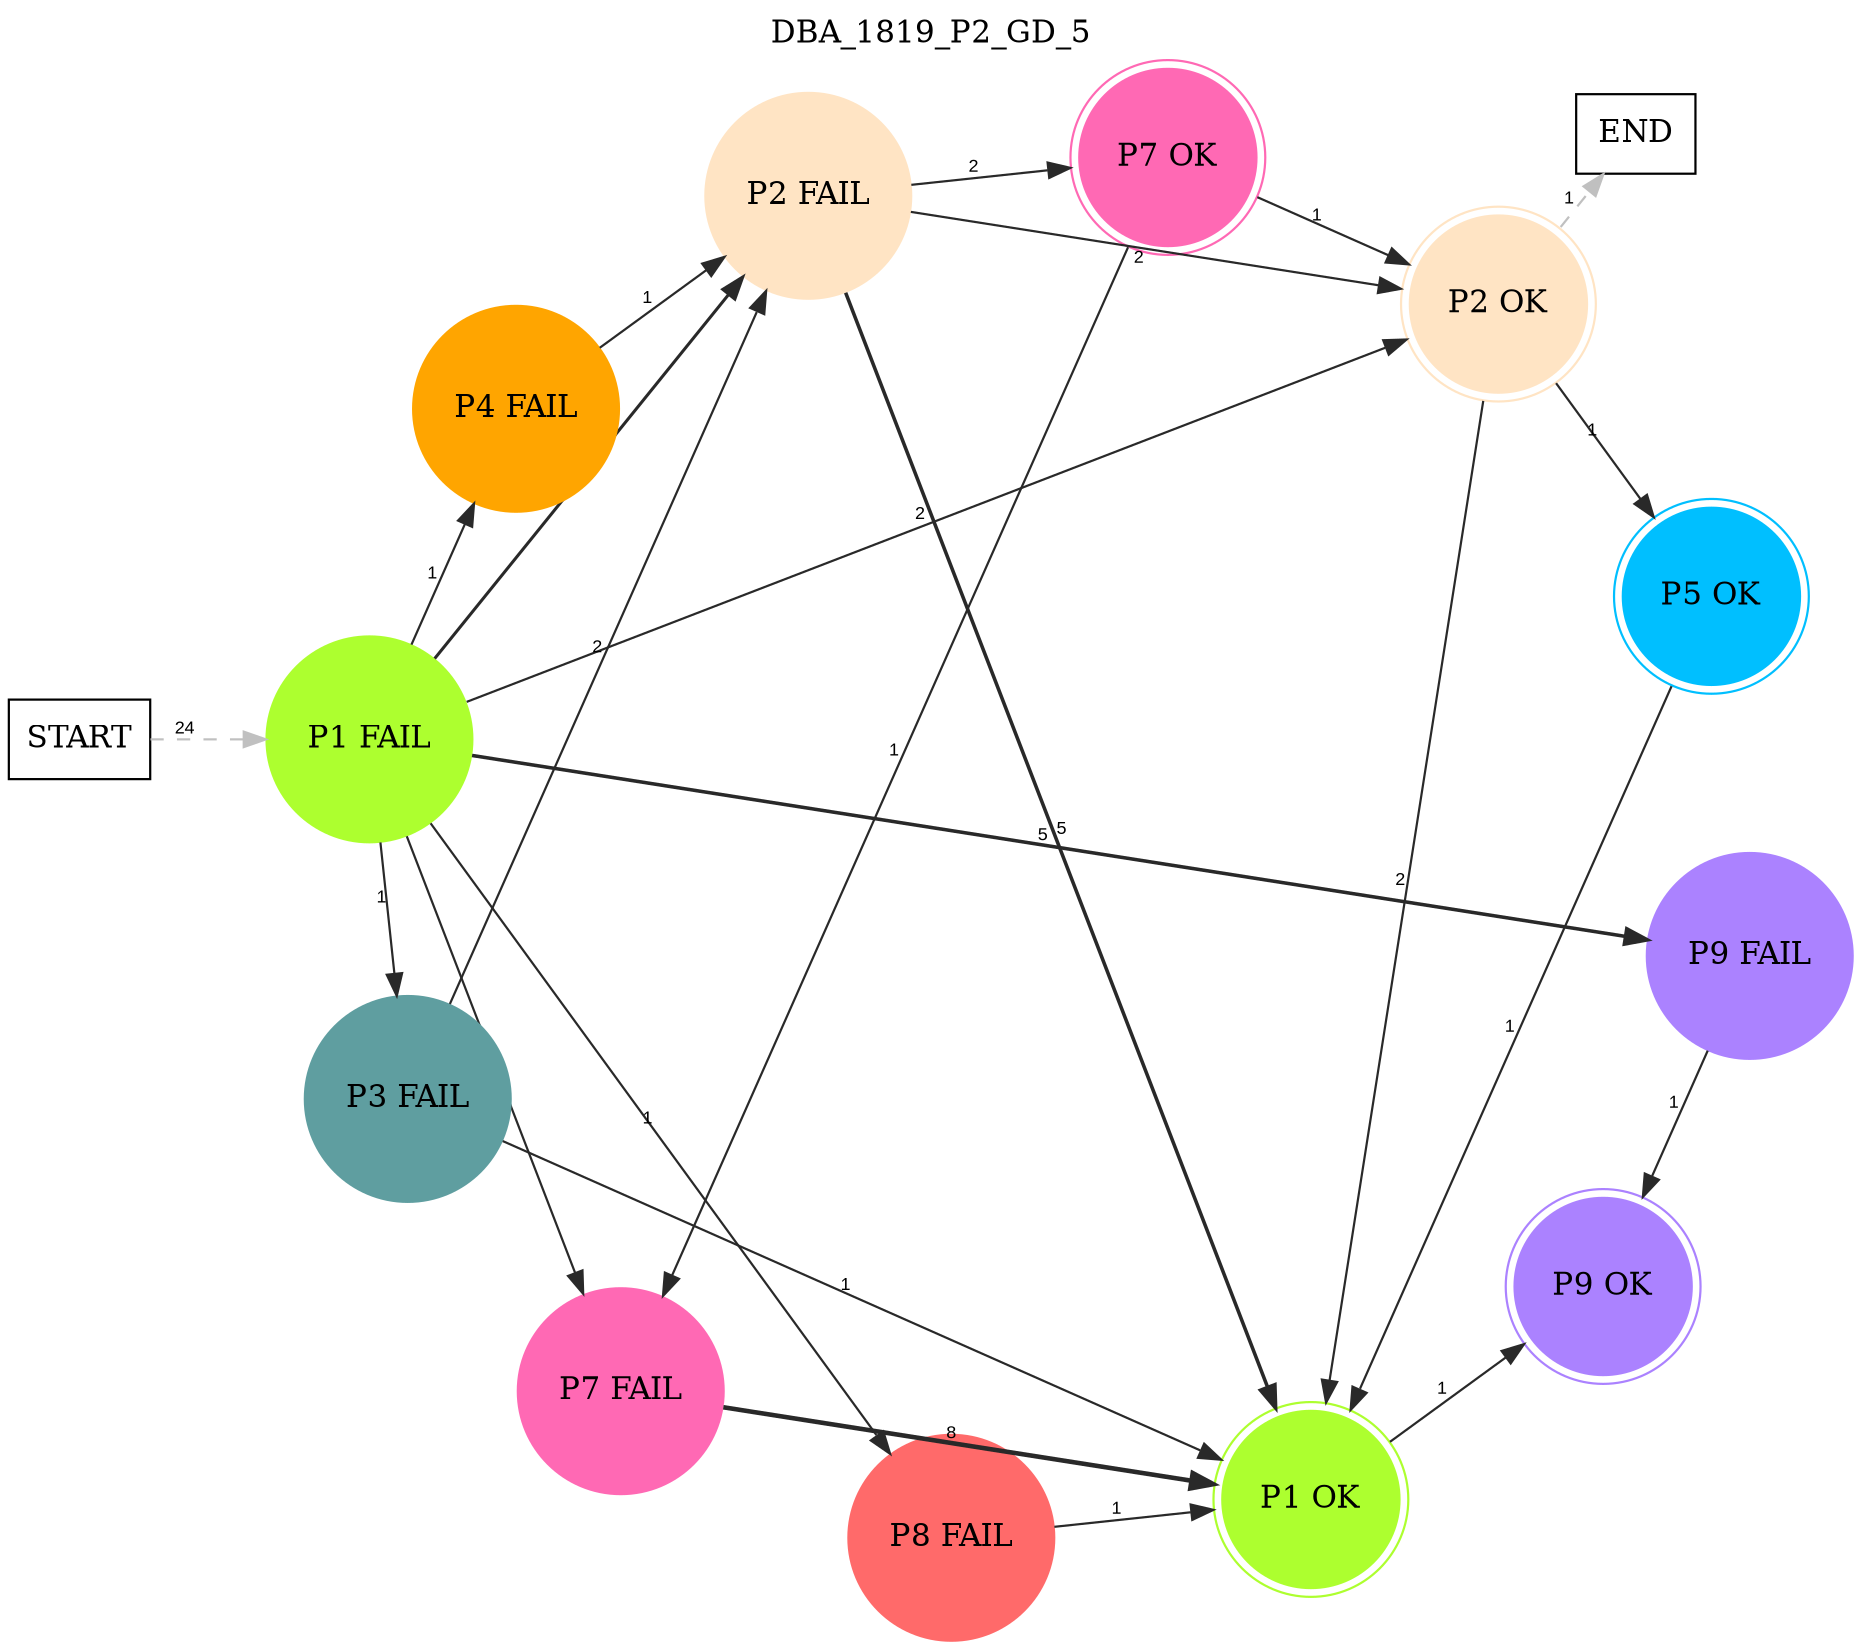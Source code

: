 digraph DBA_1819_P2_GD_5 {
	labelloc="t";
	label=DBA_1819_P2_GD_5;
	dpi = 150
	size="16,11!";
	margin = 0;
layout=circo;
"START" [shape=box, fillcolor=white, style=filled, color=black]
"P1 FAIL" [shape=circle, color=greenyellow, style=filled]
"P2 FAIL" [shape=circle, color=bisque, style=filled]
"P9 FAIL" [shape=circle, color=mediumpurple1, style=filled]
"P7 FAIL" [shape=circle, color=hotpink, style=filled]
"P4 FAIL" [shape=circle, color=orange, style=filled]
"P7 OK" [shape=circle, color=hotpink, peripheries=2, style=filled]
"P1 OK" [shape=circle, color=greenyellow, peripheries=2, style=filled]
"P3 FAIL" [shape=circle, color=cadetblue, style=filled]
"P2 OK" [shape=circle, color=bisque, peripheries=2, style=filled]
"P8 FAIL" [shape=circle, color=indianred1, style=filled]
"P9 OK" [shape=circle, color=mediumpurple1, peripheries=2, style=filled]
"P5 OK" [shape=circle, color=deepskyblue, peripheries=2, style=filled]
"END" [shape=box, fillcolor=white, style=filled, color=black]
"START" -> "P1 FAIL" [ style = dashed color=grey label ="24" labelfloat=false fontname="Arial" fontsize=8]

"P1 FAIL" -> "P2 FAIL" [ color=grey16 penwidth = "1.38629436111989"label ="4" labelfloat=false fontname="Arial" fontsize=8]

"P1 FAIL" -> "P9 FAIL" [ color=grey16 penwidth = "1.6094379124341"label ="5" labelfloat=false fontname="Arial" fontsize=8]

"P1 FAIL" -> "P7 FAIL" [ color=grey16 penwidth = "1"label ="2" labelfloat=false fontname="Arial" fontsize=8]

"P1 FAIL" -> "P4 FAIL" [ color=grey16 penwidth = "1"label ="1" labelfloat=false fontname="Arial" fontsize=8]

"P1 FAIL" -> "P3 FAIL" [ color=grey16 penwidth = "1"label ="1" labelfloat=false fontname="Arial" fontsize=8]

"P1 FAIL" -> "P2 OK" [ color=grey16 penwidth = "1"label ="2" labelfloat=false fontname="Arial" fontsize=8]

"P1 FAIL" -> "P8 FAIL" [ color=grey16 penwidth = "1"label ="1" labelfloat=false fontname="Arial" fontsize=8]

"P2 FAIL" -> "P7 OK" [ color=grey16 penwidth = "1"label ="2" labelfloat=false fontname="Arial" fontsize=8]

"P2 FAIL" -> "P1 OK" [ color=grey16 penwidth = "1.6094379124341"label ="5" labelfloat=false fontname="Arial" fontsize=8]

"P2 FAIL" -> "P2 OK" [ color=grey16 penwidth = "1"label ="2" labelfloat=false fontname="Arial" fontsize=8]

"P9 FAIL" -> "P9 OK" [ color=grey16 penwidth = "1"label ="1" labelfloat=false fontname="Arial" fontsize=8]

"P7 FAIL" -> "P1 OK" [ color=grey16 penwidth = "2.07944154167984"label ="8" labelfloat=false fontname="Arial" fontsize=8]

"P4 FAIL" -> "P2 FAIL" [ color=grey16 penwidth = "1"label ="1" labelfloat=false fontname="Arial" fontsize=8]

"P7 OK" -> "P7 FAIL" [ color=grey16 penwidth = "1"label ="1" labelfloat=false fontname="Arial" fontsize=8]

"P7 OK" -> "P2 OK" [ color=grey16 penwidth = "1"label ="1" labelfloat=false fontname="Arial" fontsize=8]

"P1 OK" -> "P9 OK" [ color=grey16 penwidth = "1"label ="1" labelfloat=false fontname="Arial" fontsize=8]

"P3 FAIL" -> "P2 FAIL" [ color=grey16 penwidth = "1"label ="2" labelfloat=false fontname="Arial" fontsize=8]

"P3 FAIL" -> "P1 OK" [ color=grey16 penwidth = "1"label ="1" labelfloat=false fontname="Arial" fontsize=8]

"P2 OK" -> "P1 OK" [ color=grey16 penwidth = "1"label ="2" labelfloat=false fontname="Arial" fontsize=8]

"P2 OK" -> "P5 OK" [ color=grey16 penwidth = "1"label ="1" labelfloat=false fontname="Arial" fontsize=8]

"P2 OK" -> "END" [ style = dashed color=grey label ="1" labelfloat=false fontname="Arial" fontsize=8]

"P8 FAIL" -> "P1 OK" [ color=grey16 penwidth = "1"label ="1" labelfloat=false fontname="Arial" fontsize=8]

"P5 OK" -> "P1 OK" [ color=grey16 penwidth = "1"label ="1" labelfloat=false fontname="Arial" fontsize=8]

}
